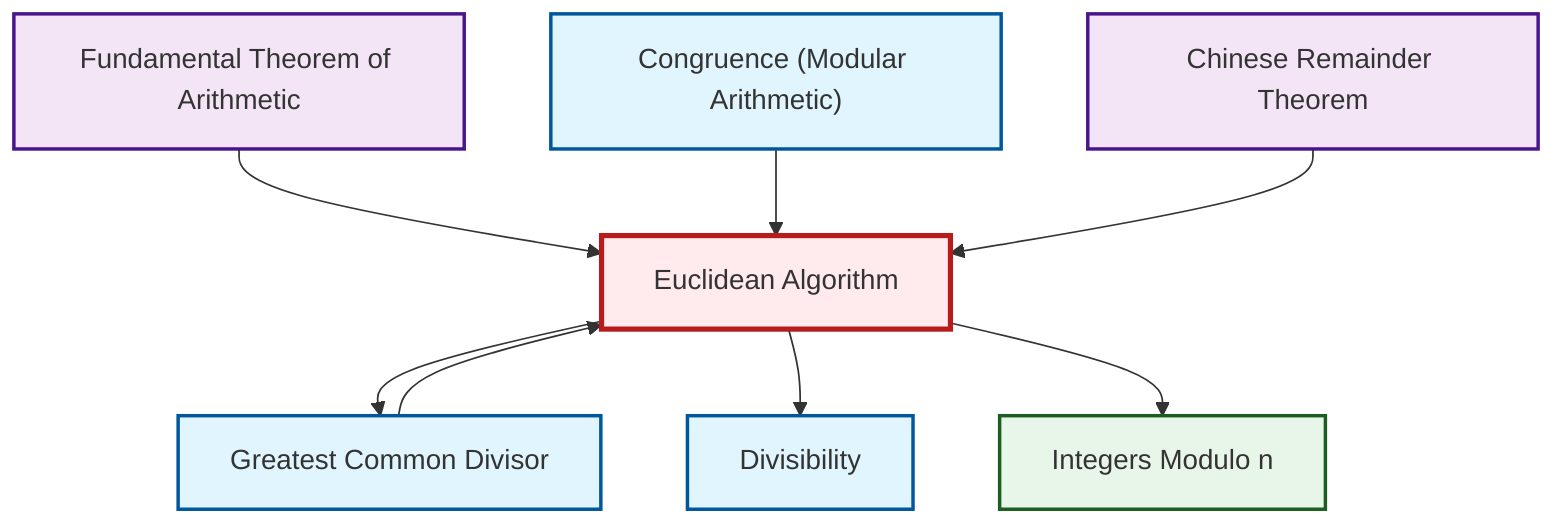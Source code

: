 graph TD
    classDef definition fill:#e1f5fe,stroke:#01579b,stroke-width:2px
    classDef theorem fill:#f3e5f5,stroke:#4a148c,stroke-width:2px
    classDef axiom fill:#fff3e0,stroke:#e65100,stroke-width:2px
    classDef example fill:#e8f5e9,stroke:#1b5e20,stroke-width:2px
    classDef current fill:#ffebee,stroke:#b71c1c,stroke-width:3px
    thm-fundamental-arithmetic["Fundamental Theorem of Arithmetic"]:::theorem
    def-congruence["Congruence (Modular Arithmetic)"]:::definition
    thm-chinese-remainder["Chinese Remainder Theorem"]:::theorem
    def-divisibility["Divisibility"]:::definition
    ex-quotient-integers-mod-n["Integers Modulo n"]:::example
    def-gcd["Greatest Common Divisor"]:::definition
    thm-euclidean-algorithm["Euclidean Algorithm"]:::theorem
    thm-fundamental-arithmetic --> thm-euclidean-algorithm
    thm-euclidean-algorithm --> def-gcd
    def-gcd --> thm-euclidean-algorithm
    thm-euclidean-algorithm --> def-divisibility
    thm-euclidean-algorithm --> ex-quotient-integers-mod-n
    def-congruence --> thm-euclidean-algorithm
    thm-chinese-remainder --> thm-euclidean-algorithm
    class thm-euclidean-algorithm current